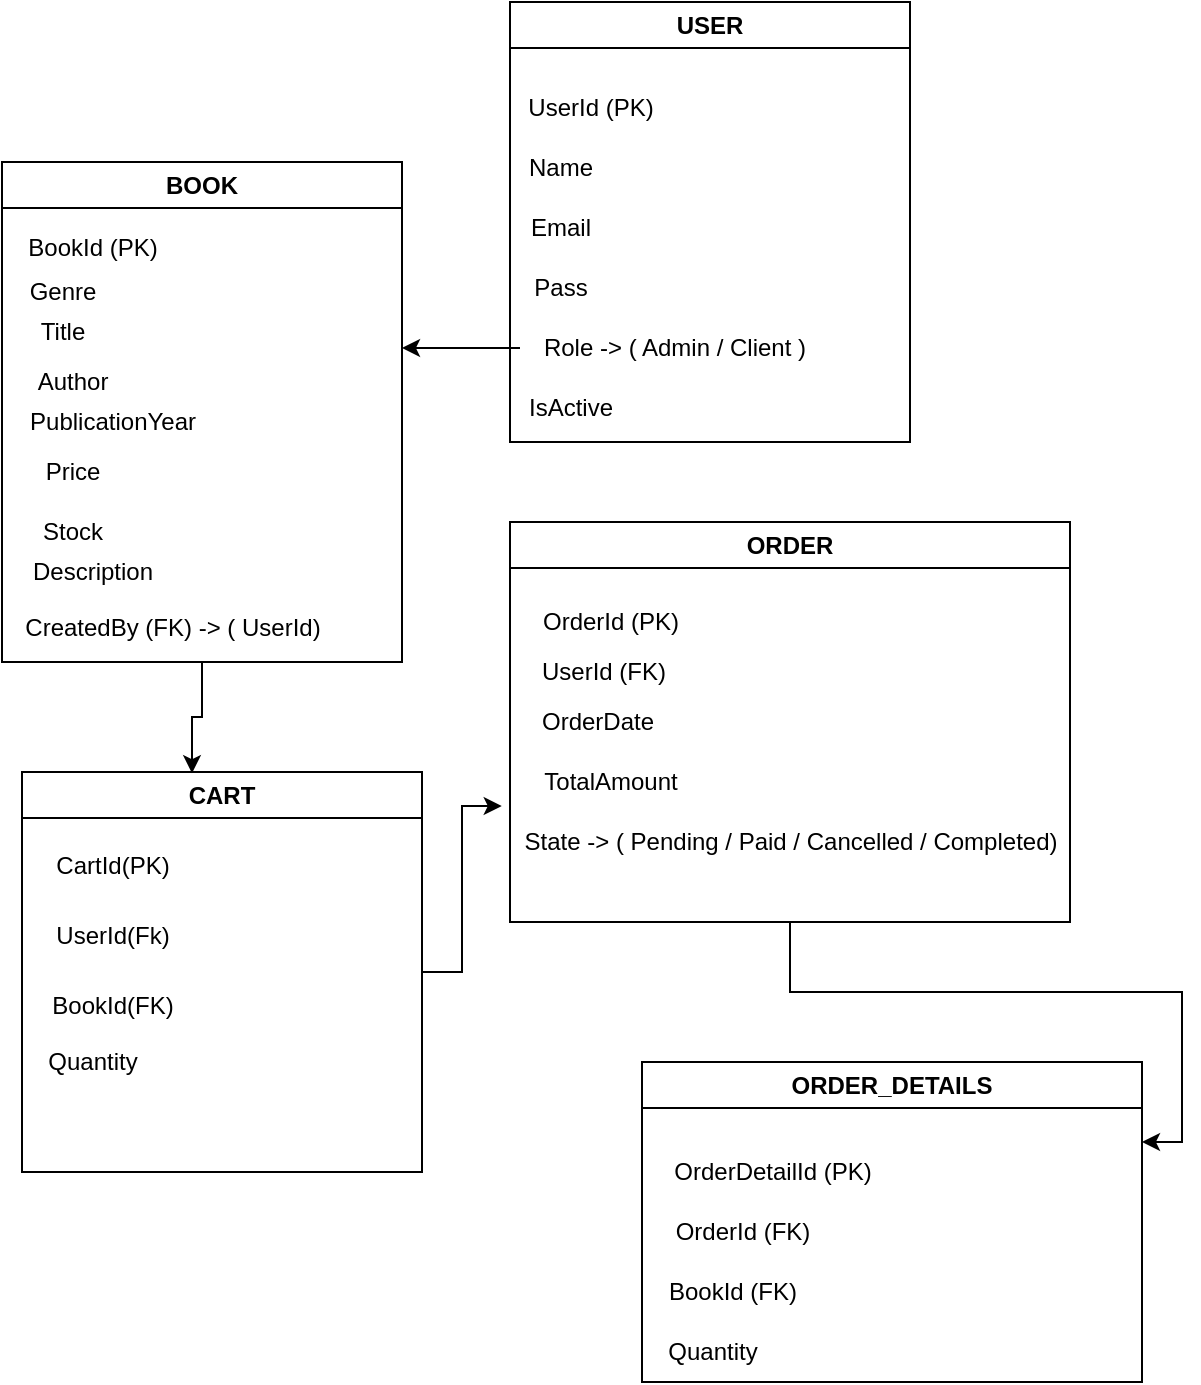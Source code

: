 <mxfile version="26.0.14">
  <diagram name="Página-1" id="eJ5r1Z9b5O2gZFpAm8o7">
    <mxGraphModel dx="706" dy="737" grid="1" gridSize="10" guides="1" tooltips="1" connect="1" arrows="1" fold="1" page="1" pageScale="1" pageWidth="827" pageHeight="1169" math="0" shadow="0">
      <root>
        <mxCell id="0" />
        <mxCell id="1" parent="0" />
        <mxCell id="zpRsEXmZ7y7rmX2nnbqE-2" value="USER" style="swimlane;whiteSpace=wrap;html=1;" parent="1" vertex="1">
          <mxGeometry x="314" width="200" height="220" as="geometry" />
        </mxCell>
        <mxCell id="zpRsEXmZ7y7rmX2nnbqE-3" value="UserId (PK)" style="text;html=1;align=center;verticalAlign=middle;resizable=0;points=[];autosize=1;strokeColor=none;fillColor=none;" parent="zpRsEXmZ7y7rmX2nnbqE-2" vertex="1">
          <mxGeometry x="-5" y="38" width="90" height="30" as="geometry" />
        </mxCell>
        <mxCell id="zpRsEXmZ7y7rmX2nnbqE-4" value="Name" style="text;html=1;align=center;verticalAlign=middle;resizable=0;points=[];autosize=1;strokeColor=none;fillColor=none;" parent="zpRsEXmZ7y7rmX2nnbqE-2" vertex="1">
          <mxGeometry x="-5" y="68" width="60" height="30" as="geometry" />
        </mxCell>
        <mxCell id="zpRsEXmZ7y7rmX2nnbqE-6" value="Pass" style="text;html=1;align=center;verticalAlign=middle;resizable=0;points=[];autosize=1;strokeColor=none;fillColor=none;" parent="zpRsEXmZ7y7rmX2nnbqE-2" vertex="1">
          <mxGeometry y="128" width="50" height="30" as="geometry" />
        </mxCell>
        <mxCell id="zpRsEXmZ7y7rmX2nnbqE-5" value="Email" style="text;html=1;align=center;verticalAlign=middle;resizable=0;points=[];autosize=1;strokeColor=none;fillColor=none;" parent="zpRsEXmZ7y7rmX2nnbqE-2" vertex="1">
          <mxGeometry y="98" width="50" height="30" as="geometry" />
        </mxCell>
        <mxCell id="mvwaZfpoOtb_v0eCeMUj-16" style="edgeStyle=orthogonalEdgeStyle;rounded=0;orthogonalLoop=1;jettySize=auto;html=1;" edge="1" parent="zpRsEXmZ7y7rmX2nnbqE-2" source="zpRsEXmZ7y7rmX2nnbqE-7">
          <mxGeometry relative="1" as="geometry">
            <mxPoint x="-54" y="173" as="targetPoint" />
          </mxGeometry>
        </mxCell>
        <mxCell id="zpRsEXmZ7y7rmX2nnbqE-7" value="Role -&amp;gt; ( Admin / Client )" style="text;html=1;align=center;verticalAlign=middle;whiteSpace=wrap;rounded=0;" parent="zpRsEXmZ7y7rmX2nnbqE-2" vertex="1">
          <mxGeometry x="5" y="158" width="155" height="30" as="geometry" />
        </mxCell>
        <mxCell id="zpRsEXmZ7y7rmX2nnbqE-17" value="IsActive" style="text;html=1;align=center;verticalAlign=middle;resizable=0;points=[];autosize=1;strokeColor=none;fillColor=none;" parent="zpRsEXmZ7y7rmX2nnbqE-2" vertex="1">
          <mxGeometry x="-5" y="188" width="70" height="30" as="geometry" />
        </mxCell>
        <mxCell id="zpRsEXmZ7y7rmX2nnbqE-9" value="BOOK" style="swimlane;whiteSpace=wrap;html=1;" parent="1" vertex="1">
          <mxGeometry x="60" y="80" width="200" height="250" as="geometry" />
        </mxCell>
        <mxCell id="zpRsEXmZ7y7rmX2nnbqE-10" value="BookId (PK)" style="text;html=1;align=center;verticalAlign=middle;resizable=0;points=[];autosize=1;strokeColor=none;fillColor=none;" parent="zpRsEXmZ7y7rmX2nnbqE-9" vertex="1">
          <mxGeometry y="28" width="90" height="30" as="geometry" />
        </mxCell>
        <mxCell id="zpRsEXmZ7y7rmX2nnbqE-11" value="Title" style="text;html=1;align=center;verticalAlign=middle;resizable=0;points=[];autosize=1;strokeColor=none;fillColor=none;" parent="zpRsEXmZ7y7rmX2nnbqE-9" vertex="1">
          <mxGeometry x="5" y="70" width="50" height="30" as="geometry" />
        </mxCell>
        <mxCell id="zpRsEXmZ7y7rmX2nnbqE-12" value="Author" style="text;html=1;align=center;verticalAlign=middle;resizable=0;points=[];autosize=1;strokeColor=none;fillColor=none;" parent="zpRsEXmZ7y7rmX2nnbqE-9" vertex="1">
          <mxGeometry x="5" y="95" width="60" height="30" as="geometry" />
        </mxCell>
        <mxCell id="zpRsEXmZ7y7rmX2nnbqE-13" value="PublicationYear" style="text;html=1;align=center;verticalAlign=middle;resizable=0;points=[];autosize=1;strokeColor=none;fillColor=none;" parent="zpRsEXmZ7y7rmX2nnbqE-9" vertex="1">
          <mxGeometry y="114.5" width="110" height="30" as="geometry" />
        </mxCell>
        <mxCell id="zpRsEXmZ7y7rmX2nnbqE-15" value="Price" style="text;html=1;align=center;verticalAlign=middle;resizable=0;points=[];autosize=1;strokeColor=none;fillColor=none;" parent="zpRsEXmZ7y7rmX2nnbqE-9" vertex="1">
          <mxGeometry x="10" y="140" width="50" height="30" as="geometry" />
        </mxCell>
        <mxCell id="zpRsEXmZ7y7rmX2nnbqE-16" value="Stock" style="text;html=1;align=center;verticalAlign=middle;resizable=0;points=[];autosize=1;strokeColor=none;fillColor=none;" parent="zpRsEXmZ7y7rmX2nnbqE-9" vertex="1">
          <mxGeometry x="10" y="170" width="50" height="30" as="geometry" />
        </mxCell>
        <mxCell id="zpRsEXmZ7y7rmX2nnbqE-14" value="Genre" style="text;html=1;align=center;verticalAlign=middle;resizable=0;points=[];autosize=1;strokeColor=none;fillColor=none;" parent="zpRsEXmZ7y7rmX2nnbqE-9" vertex="1">
          <mxGeometry y="50" width="60" height="30" as="geometry" />
        </mxCell>
        <mxCell id="mvwaZfpoOtb_v0eCeMUj-2" value="Description" style="text;html=1;align=center;verticalAlign=middle;resizable=0;points=[];autosize=1;strokeColor=none;fillColor=none;" vertex="1" parent="zpRsEXmZ7y7rmX2nnbqE-9">
          <mxGeometry x="5" y="190" width="80" height="30" as="geometry" />
        </mxCell>
        <mxCell id="mvwaZfpoOtb_v0eCeMUj-15" value="CreatedBy (FK) -&amp;gt; ( UserId)" style="text;html=1;align=center;verticalAlign=middle;resizable=0;points=[];autosize=1;strokeColor=none;fillColor=none;" vertex="1" parent="zpRsEXmZ7y7rmX2nnbqE-9">
          <mxGeometry y="218" width="170" height="30" as="geometry" />
        </mxCell>
        <mxCell id="zpRsEXmZ7y7rmX2nnbqE-45" style="edgeStyle=orthogonalEdgeStyle;rounded=0;orthogonalLoop=1;jettySize=auto;html=1;entryX=1;entryY=0.25;entryDx=0;entryDy=0;" parent="1" source="zpRsEXmZ7y7rmX2nnbqE-31" target="zpRsEXmZ7y7rmX2nnbqE-37" edge="1">
          <mxGeometry relative="1" as="geometry" />
        </mxCell>
        <mxCell id="zpRsEXmZ7y7rmX2nnbqE-31" value="ORDER" style="swimlane;whiteSpace=wrap;html=1;" parent="1" vertex="1">
          <mxGeometry x="314" y="260" width="280" height="200" as="geometry" />
        </mxCell>
        <mxCell id="zpRsEXmZ7y7rmX2nnbqE-24" value="OrderDate" style="text;strokeColor=none;fillColor=none;align=left;verticalAlign=middle;spacingLeft=4;spacingRight=4;overflow=hidden;points=[[0,0.5],[1,0.5]];portConstraint=eastwest;rotatable=0;whiteSpace=wrap;html=1;" parent="zpRsEXmZ7y7rmX2nnbqE-31" vertex="1">
          <mxGeometry x="10" y="85" width="80" height="30" as="geometry" />
        </mxCell>
        <mxCell id="zpRsEXmZ7y7rmX2nnbqE-23" value="UserId (FK)" style="text;strokeColor=none;fillColor=none;align=left;verticalAlign=middle;spacingLeft=4;spacingRight=4;overflow=hidden;points=[[0,0.5],[1,0.5]];portConstraint=eastwest;rotatable=0;whiteSpace=wrap;html=1;" parent="zpRsEXmZ7y7rmX2nnbqE-31" vertex="1">
          <mxGeometry x="10" y="65" width="80" height="20" as="geometry" />
        </mxCell>
        <mxCell id="zpRsEXmZ7y7rmX2nnbqE-33" value="TotalAmount" style="text;html=1;align=center;verticalAlign=middle;resizable=0;points=[];autosize=1;strokeColor=none;fillColor=none;" parent="zpRsEXmZ7y7rmX2nnbqE-31" vertex="1">
          <mxGeometry x="5" y="115" width="90" height="30" as="geometry" />
        </mxCell>
        <mxCell id="zpRsEXmZ7y7rmX2nnbqE-32" value="OrderId (PK)" style="text;html=1;align=center;verticalAlign=middle;resizable=0;points=[];autosize=1;strokeColor=none;fillColor=none;" parent="zpRsEXmZ7y7rmX2nnbqE-31" vertex="1">
          <mxGeometry x="5" y="35" width="90" height="30" as="geometry" />
        </mxCell>
        <mxCell id="mvwaZfpoOtb_v0eCeMUj-1" value="State -&amp;gt; ( Pending / Paid / Cancelled / Completed)" style="text;html=1;align=center;verticalAlign=middle;resizable=0;points=[];autosize=1;strokeColor=none;fillColor=none;" vertex="1" parent="zpRsEXmZ7y7rmX2nnbqE-31">
          <mxGeometry x="-5" y="145" width="290" height="30" as="geometry" />
        </mxCell>
        <mxCell id="zpRsEXmZ7y7rmX2nnbqE-37" value="ORDER_DETAILS" style="swimlane;whiteSpace=wrap;html=1;" parent="1" vertex="1">
          <mxGeometry x="380" y="530" width="250" height="160" as="geometry" />
        </mxCell>
        <mxCell id="zpRsEXmZ7y7rmX2nnbqE-38" value="OrderDetailId (PK)" style="text;html=1;align=center;verticalAlign=middle;resizable=0;points=[];autosize=1;strokeColor=none;fillColor=none;" parent="zpRsEXmZ7y7rmX2nnbqE-37" vertex="1">
          <mxGeometry x="5" y="40" width="120" height="30" as="geometry" />
        </mxCell>
        <mxCell id="zpRsEXmZ7y7rmX2nnbqE-39" value="OrderId (FK)" style="text;html=1;align=center;verticalAlign=middle;resizable=0;points=[];autosize=1;strokeColor=none;fillColor=none;" parent="zpRsEXmZ7y7rmX2nnbqE-37" vertex="1">
          <mxGeometry x="5" y="70" width="90" height="30" as="geometry" />
        </mxCell>
        <mxCell id="zpRsEXmZ7y7rmX2nnbqE-40" value="BookId (FK)" style="text;html=1;align=center;verticalAlign=middle;resizable=0;points=[];autosize=1;strokeColor=none;fillColor=none;" parent="zpRsEXmZ7y7rmX2nnbqE-37" vertex="1">
          <mxGeometry y="100" width="90" height="30" as="geometry" />
        </mxCell>
        <mxCell id="zpRsEXmZ7y7rmX2nnbqE-41" value="Quantity" style="text;html=1;align=center;verticalAlign=middle;resizable=0;points=[];autosize=1;strokeColor=none;fillColor=none;" parent="zpRsEXmZ7y7rmX2nnbqE-37" vertex="1">
          <mxGeometry y="130" width="70" height="30" as="geometry" />
        </mxCell>
        <mxCell id="mvwaZfpoOtb_v0eCeMUj-18" style="edgeStyle=orthogonalEdgeStyle;rounded=0;orthogonalLoop=1;jettySize=auto;html=1;entryX=0.003;entryY=-0.1;entryDx=0;entryDy=0;entryPerimeter=0;" edge="1" parent="1" source="mvwaZfpoOtb_v0eCeMUj-3" target="mvwaZfpoOtb_v0eCeMUj-1">
          <mxGeometry relative="1" as="geometry">
            <mxPoint x="370" y="360" as="targetPoint" />
          </mxGeometry>
        </mxCell>
        <mxCell id="mvwaZfpoOtb_v0eCeMUj-3" value="CART" style="swimlane;whiteSpace=wrap;html=1;" vertex="1" parent="1">
          <mxGeometry x="70" y="385" width="200" height="200" as="geometry" />
        </mxCell>
        <mxCell id="mvwaZfpoOtb_v0eCeMUj-7" value="CartId(PK)" style="text;html=1;align=center;verticalAlign=middle;resizable=0;points=[];autosize=1;strokeColor=none;fillColor=none;" vertex="1" parent="mvwaZfpoOtb_v0eCeMUj-3">
          <mxGeometry x="5" y="32" width="80" height="30" as="geometry" />
        </mxCell>
        <mxCell id="mvwaZfpoOtb_v0eCeMUj-8" value="UserId(Fk)" style="text;html=1;align=center;verticalAlign=middle;resizable=0;points=[];autosize=1;strokeColor=none;fillColor=none;" vertex="1" parent="mvwaZfpoOtb_v0eCeMUj-3">
          <mxGeometry x="5" y="67" width="80" height="30" as="geometry" />
        </mxCell>
        <mxCell id="mvwaZfpoOtb_v0eCeMUj-9" value="BookId(FK)" style="text;html=1;align=center;verticalAlign=middle;resizable=0;points=[];autosize=1;strokeColor=none;fillColor=none;" vertex="1" parent="mvwaZfpoOtb_v0eCeMUj-3">
          <mxGeometry x="5" y="102" width="80" height="30" as="geometry" />
        </mxCell>
        <mxCell id="mvwaZfpoOtb_v0eCeMUj-10" value="Quantity" style="text;html=1;align=center;verticalAlign=middle;resizable=0;points=[];autosize=1;strokeColor=none;fillColor=none;" vertex="1" parent="mvwaZfpoOtb_v0eCeMUj-3">
          <mxGeometry y="130" width="70" height="30" as="geometry" />
        </mxCell>
        <mxCell id="mvwaZfpoOtb_v0eCeMUj-17" style="edgeStyle=orthogonalEdgeStyle;rounded=0;orthogonalLoop=1;jettySize=auto;html=1;entryX=0.425;entryY=0.003;entryDx=0;entryDy=0;entryPerimeter=0;" edge="1" parent="1" source="zpRsEXmZ7y7rmX2nnbqE-9" target="mvwaZfpoOtb_v0eCeMUj-3">
          <mxGeometry relative="1" as="geometry" />
        </mxCell>
      </root>
    </mxGraphModel>
  </diagram>
</mxfile>
